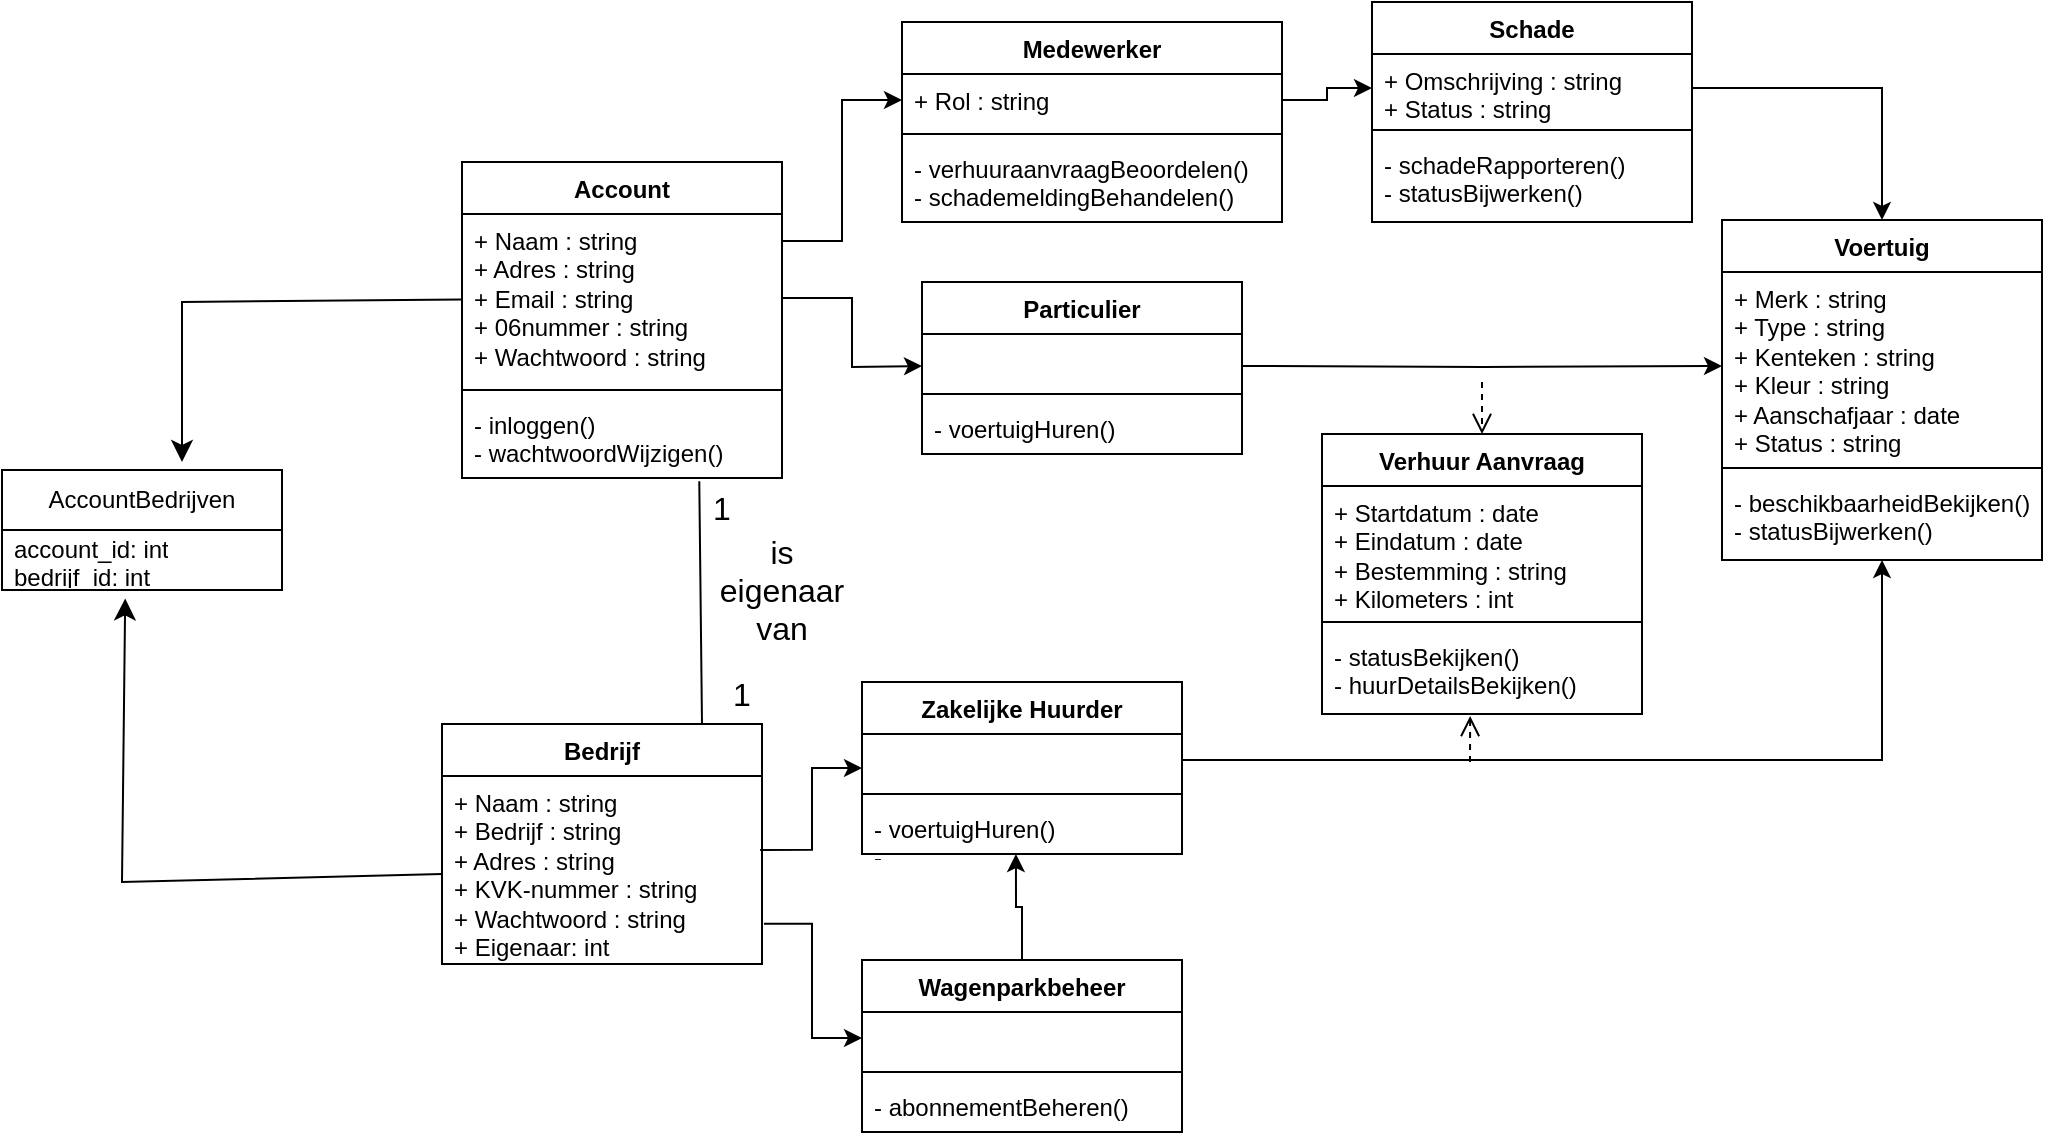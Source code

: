 <mxfile version="24.8.4">
  <diagram name="Page-1" id="v_s4sWRQ4vv6Tch7yq_D">
    <mxGraphModel dx="1859" dy="685" grid="1" gridSize="10" guides="1" tooltips="1" connect="1" arrows="1" fold="1" page="1" pageScale="1" pageWidth="850" pageHeight="1100" math="0" shadow="0">
      <root>
        <mxCell id="0" />
        <mxCell id="1" parent="0" />
        <mxCell id="xKA6z_1evjKlugJneLph-25" style="edgeStyle=orthogonalEdgeStyle;rounded=0;orthogonalLoop=1;jettySize=auto;html=1;entryX=0;entryY=0.5;entryDx=0;entryDy=0;exitX=1;exitY=0.25;exitDx=0;exitDy=0;" parent="1" source="xKA6z_1evjKlugJneLph-56" target="xKA6z_1evjKlugJneLph-81" edge="1">
          <mxGeometry relative="1" as="geometry">
            <mxPoint x="82.08" y="302.024" as="sourcePoint" />
            <mxPoint x="120" y="228" as="targetPoint" />
          </mxGeometry>
        </mxCell>
        <mxCell id="xKA6z_1evjKlugJneLph-8" value="&lt;div&gt;Bedrijf&lt;/div&gt;" style="swimlane;fontStyle=1;align=center;verticalAlign=top;childLayout=stackLayout;horizontal=1;startSize=26;horizontalStack=0;resizeParent=1;resizeParentMax=0;resizeLast=0;collapsible=1;marginBottom=0;whiteSpace=wrap;html=1;" parent="1" vertex="1">
          <mxGeometry x="-120" y="521" width="160" height="120" as="geometry" />
        </mxCell>
        <mxCell id="xKA6z_1evjKlugJneLph-9" value="+ Naam : string &lt;br&gt;+ Bedrijf : string &lt;br&gt;&lt;div&gt;+ Adres : string &lt;/div&gt;+ KVK-nummer : string &lt;br&gt;+ Wachtwoord : string &lt;div&gt;+ Eigenaar: int&lt;/div&gt;" style="text;strokeColor=none;fillColor=none;align=left;verticalAlign=top;spacingLeft=4;spacingRight=4;overflow=hidden;rotatable=0;points=[[0,0.5],[1,0.5]];portConstraint=eastwest;whiteSpace=wrap;html=1;" parent="xKA6z_1evjKlugJneLph-8" vertex="1">
          <mxGeometry y="26" width="160" height="94" as="geometry" />
        </mxCell>
        <mxCell id="xKA6z_1evjKlugJneLph-49" style="edgeStyle=orthogonalEdgeStyle;rounded=0;orthogonalLoop=1;jettySize=auto;html=1;entryX=0;entryY=0.5;entryDx=0;entryDy=0;" parent="1" target="xKA6z_1evjKlugJneLph-46" edge="1">
          <mxGeometry relative="1" as="geometry">
            <mxPoint x="280" y="342" as="sourcePoint" />
          </mxGeometry>
        </mxCell>
        <mxCell id="xKA6z_1evjKlugJneLph-30" style="edgeStyle=orthogonalEdgeStyle;rounded=0;orthogonalLoop=1;jettySize=auto;html=1;entryX=0;entryY=0.5;entryDx=0;entryDy=0;exitX=1;exitY=0.5;exitDx=0;exitDy=0;" parent="1" source="xKA6z_1evjKlugJneLph-57" edge="1">
          <mxGeometry relative="1" as="geometry">
            <mxPoint x="80" y="336.968" as="sourcePoint" />
            <mxPoint x="120" y="342" as="targetPoint" />
          </mxGeometry>
        </mxCell>
        <mxCell id="xKA6z_1evjKlugJneLph-23" value="&lt;div&gt;&lt;br&gt;&lt;/div&gt;&lt;div&gt;&lt;br&gt;&lt;/div&gt;" style="html=1;verticalAlign=bottom;endArrow=open;dashed=1;endSize=8;curved=0;rounded=0;entryX=0.5;entryY=0;entryDx=0;entryDy=0;" parent="1" target="xKA6z_1evjKlugJneLph-91" edge="1">
          <mxGeometry x="-1" y="22" relative="1" as="geometry">
            <mxPoint x="400" y="350" as="sourcePoint" />
            <mxPoint x="395" y="360" as="targetPoint" />
            <mxPoint x="-2" y="-10" as="offset" />
          </mxGeometry>
        </mxCell>
        <mxCell id="xKA6z_1evjKlugJneLph-41" style="edgeStyle=orthogonalEdgeStyle;rounded=0;orthogonalLoop=1;jettySize=auto;html=1;entryX=0;entryY=0.5;entryDx=0;entryDy=0;exitX=0.994;exitY=0.393;exitDx=0;exitDy=0;exitPerimeter=0;" parent="1" source="xKA6z_1evjKlugJneLph-9" target="xKA6z_1evjKlugJneLph-97" edge="1">
          <mxGeometry relative="1" as="geometry">
            <mxPoint x="90" y="563" as="targetPoint" />
          </mxGeometry>
        </mxCell>
        <mxCell id="xKA6z_1evjKlugJneLph-45" value="&lt;div&gt;Voertuig&lt;/div&gt;&lt;div&gt;&lt;br&gt;&lt;br&gt;&lt;/div&gt;" style="swimlane;fontStyle=1;align=center;verticalAlign=top;childLayout=stackLayout;horizontal=1;startSize=26;horizontalStack=0;resizeParent=1;resizeParentMax=0;resizeLast=0;collapsible=1;marginBottom=0;whiteSpace=wrap;html=1;" parent="1" vertex="1">
          <mxGeometry x="520" y="269" width="160" height="170" as="geometry" />
        </mxCell>
        <mxCell id="xKA6z_1evjKlugJneLph-46" value="+ Merk : string &lt;br&gt;+ Type : string &lt;br&gt;+ Kenteken : string &lt;br&gt;+ Kleur : string &lt;br&gt;+ Aanschafjaar : date &lt;br&gt;+ Status : string " style="text;strokeColor=none;fillColor=none;align=left;verticalAlign=top;spacingLeft=4;spacingRight=4;overflow=hidden;rotatable=0;points=[[0,0.5],[1,0.5]];portConstraint=eastwest;whiteSpace=wrap;html=1;" parent="xKA6z_1evjKlugJneLph-45" vertex="1">
          <mxGeometry y="26" width="160" height="94" as="geometry" />
        </mxCell>
        <mxCell id="xKA6z_1evjKlugJneLph-47" value="" style="line;strokeWidth=1;fillColor=none;align=left;verticalAlign=middle;spacingTop=-1;spacingLeft=3;spacingRight=3;rotatable=0;labelPosition=right;points=[];portConstraint=eastwest;strokeColor=inherit;" parent="xKA6z_1evjKlugJneLph-45" vertex="1">
          <mxGeometry y="120" width="160" height="8" as="geometry" />
        </mxCell>
        <mxCell id="xKA6z_1evjKlugJneLph-48" value="&lt;div&gt;- beschikbaarheidBekijken()&lt;/div&gt;&lt;div&gt;- statusBijwerken() &lt;/div&gt;" style="text;strokeColor=none;fillColor=none;align=left;verticalAlign=top;spacingLeft=4;spacingRight=4;overflow=hidden;rotatable=0;points=[[0,0.5],[1,0.5]];portConstraint=eastwest;whiteSpace=wrap;html=1;" parent="xKA6z_1evjKlugJneLph-45" vertex="1">
          <mxGeometry y="128" width="160" height="42" as="geometry" />
        </mxCell>
        <mxCell id="xKA6z_1evjKlugJneLph-56" value="Account" style="swimlane;fontStyle=1;align=center;verticalAlign=top;childLayout=stackLayout;horizontal=1;startSize=26;horizontalStack=0;resizeParent=1;resizeParentMax=0;resizeLast=0;collapsible=1;marginBottom=0;whiteSpace=wrap;html=1;" parent="1" vertex="1">
          <mxGeometry x="-110" y="240" width="160" height="158" as="geometry" />
        </mxCell>
        <mxCell id="BqF4q3o8CuuOJUzoupkD-10" style="edgeStyle=none;curved=0;rounded=0;orthogonalLoop=1;jettySize=auto;html=1;fontSize=12;startSize=8;endSize=8;" edge="1" parent="xKA6z_1evjKlugJneLph-56" source="xKA6z_1evjKlugJneLph-57">
          <mxGeometry relative="1" as="geometry">
            <mxPoint x="-140" y="150" as="targetPoint" />
            <Array as="points">
              <mxPoint x="-140" y="70" />
            </Array>
          </mxGeometry>
        </mxCell>
        <mxCell id="xKA6z_1evjKlugJneLph-57" value="+ Naam : string &lt;br&gt;+ Adres : string &lt;br&gt;+ Email : string &lt;br&gt;+ 06nummer : string &lt;br&gt;+ Wachtwoord : string " style="text;strokeColor=none;fillColor=none;align=left;verticalAlign=top;spacingLeft=4;spacingRight=4;overflow=hidden;rotatable=0;points=[[0,0.5],[1,0.5]];portConstraint=eastwest;whiteSpace=wrap;html=1;" parent="xKA6z_1evjKlugJneLph-56" vertex="1">
          <mxGeometry y="26" width="160" height="84" as="geometry" />
        </mxCell>
        <mxCell id="xKA6z_1evjKlugJneLph-58" value="" style="line;strokeWidth=1;fillColor=none;align=left;verticalAlign=middle;spacingTop=-1;spacingLeft=3;spacingRight=3;rotatable=0;labelPosition=right;points=[];portConstraint=eastwest;strokeColor=inherit;" parent="xKA6z_1evjKlugJneLph-56" vertex="1">
          <mxGeometry y="110" width="160" height="8" as="geometry" />
        </mxCell>
        <mxCell id="xKA6z_1evjKlugJneLph-59" value="&lt;div&gt;- inloggen() &lt;br&gt;&lt;/div&gt;&lt;div&gt;- wachtwoordWijzigen()&lt;/div&gt;" style="text;strokeColor=none;fillColor=none;align=left;verticalAlign=top;spacingLeft=4;spacingRight=4;overflow=hidden;rotatable=0;points=[[0,0.5],[1,0.5]];portConstraint=eastwest;whiteSpace=wrap;html=1;" parent="xKA6z_1evjKlugJneLph-56" vertex="1">
          <mxGeometry y="118" width="160" height="40" as="geometry" />
        </mxCell>
        <mxCell id="xKA6z_1evjKlugJneLph-67" value="&lt;div&gt;&lt;br&gt;&lt;/div&gt;&lt;div&gt;&lt;br&gt;&lt;/div&gt;" style="html=1;verticalAlign=bottom;endArrow=open;dashed=1;endSize=8;curved=0;rounded=0;entryX=0.463;entryY=1.024;entryDx=0;entryDy=0;entryPerimeter=0;" parent="1" target="xKA6z_1evjKlugJneLph-94" edge="1">
          <mxGeometry x="-1" y="22" relative="1" as="geometry">
            <mxPoint x="394" y="540" as="sourcePoint" />
            <mxPoint x="395" y="478" as="targetPoint" />
            <mxPoint x="-2" y="-10" as="offset" />
          </mxGeometry>
        </mxCell>
        <mxCell id="xKA6z_1evjKlugJneLph-68" value="Particulier" style="swimlane;fontStyle=1;align=center;verticalAlign=top;childLayout=stackLayout;horizontal=1;startSize=26;horizontalStack=0;resizeParent=1;resizeParentMax=0;resizeLast=0;collapsible=1;marginBottom=0;whiteSpace=wrap;html=1;" parent="1" vertex="1">
          <mxGeometry x="120" y="300" width="160" height="86" as="geometry" />
        </mxCell>
        <mxCell id="xKA6z_1evjKlugJneLph-69" value="&lt;div&gt;&lt;br&gt;&lt;/div&gt;" style="text;strokeColor=none;fillColor=none;align=left;verticalAlign=top;spacingLeft=4;spacingRight=4;overflow=hidden;rotatable=0;points=[[0,0.5],[1,0.5]];portConstraint=eastwest;whiteSpace=wrap;html=1;" parent="xKA6z_1evjKlugJneLph-68" vertex="1">
          <mxGeometry y="26" width="160" height="26" as="geometry" />
        </mxCell>
        <mxCell id="xKA6z_1evjKlugJneLph-70" value="" style="line;strokeWidth=1;fillColor=none;align=left;verticalAlign=middle;spacingTop=-1;spacingLeft=3;spacingRight=3;rotatable=0;labelPosition=right;points=[];portConstraint=eastwest;strokeColor=inherit;" parent="xKA6z_1evjKlugJneLph-68" vertex="1">
          <mxGeometry y="52" width="160" height="8" as="geometry" />
        </mxCell>
        <mxCell id="xKA6z_1evjKlugJneLph-71" value="- voertuigHuren()  " style="text;strokeColor=none;fillColor=none;align=left;verticalAlign=top;spacingLeft=4;spacingRight=4;overflow=hidden;rotatable=0;points=[[0,0.5],[1,0.5]];portConstraint=eastwest;whiteSpace=wrap;html=1;" parent="xKA6z_1evjKlugJneLph-68" vertex="1">
          <mxGeometry y="60" width="160" height="26" as="geometry" />
        </mxCell>
        <mxCell id="xKA6z_1evjKlugJneLph-80" value="Medewerker" style="swimlane;fontStyle=1;align=center;verticalAlign=top;childLayout=stackLayout;horizontal=1;startSize=26;horizontalStack=0;resizeParent=1;resizeParentMax=0;resizeLast=0;collapsible=1;marginBottom=0;whiteSpace=wrap;html=1;" parent="1" vertex="1">
          <mxGeometry x="110" y="170" width="190" height="100" as="geometry" />
        </mxCell>
        <mxCell id="xKA6z_1evjKlugJneLph-81" value="+ Rol : string" style="text;strokeColor=none;fillColor=none;align=left;verticalAlign=top;spacingLeft=4;spacingRight=4;overflow=hidden;rotatable=0;points=[[0,0.5],[1,0.5]];portConstraint=eastwest;whiteSpace=wrap;html=1;" parent="xKA6z_1evjKlugJneLph-80" vertex="1">
          <mxGeometry y="26" width="190" height="26" as="geometry" />
        </mxCell>
        <mxCell id="xKA6z_1evjKlugJneLph-82" value="" style="line;strokeWidth=1;fillColor=none;align=left;verticalAlign=middle;spacingTop=-1;spacingLeft=3;spacingRight=3;rotatable=0;labelPosition=right;points=[];portConstraint=eastwest;strokeColor=inherit;" parent="xKA6z_1evjKlugJneLph-80" vertex="1">
          <mxGeometry y="52" width="190" height="8" as="geometry" />
        </mxCell>
        <mxCell id="xKA6z_1evjKlugJneLph-83" value="&lt;div&gt;- verhuuraanvraagBeoordelen()&lt;/div&gt;&lt;div&gt;- schademeldingBehandelen()&lt;/div&gt;" style="text;strokeColor=none;fillColor=none;align=left;verticalAlign=top;spacingLeft=4;spacingRight=4;overflow=hidden;rotatable=0;points=[[0,0.5],[1,0.5]];portConstraint=eastwest;whiteSpace=wrap;html=1;" parent="xKA6z_1evjKlugJneLph-80" vertex="1">
          <mxGeometry y="60" width="190" height="40" as="geometry" />
        </mxCell>
        <mxCell id="xKA6z_1evjKlugJneLph-84" value="Schade" style="swimlane;fontStyle=1;align=center;verticalAlign=top;childLayout=stackLayout;horizontal=1;startSize=26;horizontalStack=0;resizeParent=1;resizeParentMax=0;resizeLast=0;collapsible=1;marginBottom=0;whiteSpace=wrap;html=1;" parent="1" vertex="1">
          <mxGeometry x="345" y="160" width="160" height="110" as="geometry" />
        </mxCell>
        <mxCell id="xKA6z_1evjKlugJneLph-85" value="&lt;div&gt;+ Omschrijving : string&lt;br&gt;&lt;/div&gt;&lt;div&gt;+ Status : string&lt;br&gt;&lt;/div&gt;" style="text;strokeColor=none;fillColor=none;align=left;verticalAlign=top;spacingLeft=4;spacingRight=4;overflow=hidden;rotatable=0;points=[[0,0.5],[1,0.5]];portConstraint=eastwest;whiteSpace=wrap;html=1;" parent="xKA6z_1evjKlugJneLph-84" vertex="1">
          <mxGeometry y="26" width="160" height="34" as="geometry" />
        </mxCell>
        <mxCell id="xKA6z_1evjKlugJneLph-86" value="" style="line;strokeWidth=1;fillColor=none;align=left;verticalAlign=middle;spacingTop=-1;spacingLeft=3;spacingRight=3;rotatable=0;labelPosition=right;points=[];portConstraint=eastwest;strokeColor=inherit;" parent="xKA6z_1evjKlugJneLph-84" vertex="1">
          <mxGeometry y="60" width="160" height="8" as="geometry" />
        </mxCell>
        <mxCell id="xKA6z_1evjKlugJneLph-87" value="&lt;div&gt;- schadeRapporteren()&lt;/div&gt;- statusBijwerken() " style="text;strokeColor=none;fillColor=none;align=left;verticalAlign=top;spacingLeft=4;spacingRight=4;overflow=hidden;rotatable=0;points=[[0,0.5],[1,0.5]];portConstraint=eastwest;whiteSpace=wrap;html=1;" parent="xKA6z_1evjKlugJneLph-84" vertex="1">
          <mxGeometry y="68" width="160" height="42" as="geometry" />
        </mxCell>
        <mxCell id="xKA6z_1evjKlugJneLph-89" style="edgeStyle=orthogonalEdgeStyle;rounded=0;orthogonalLoop=1;jettySize=auto;html=1;entryX=0;entryY=0.5;entryDx=0;entryDy=0;" parent="1" source="xKA6z_1evjKlugJneLph-81" target="xKA6z_1evjKlugJneLph-85" edge="1">
          <mxGeometry relative="1" as="geometry" />
        </mxCell>
        <mxCell id="xKA6z_1evjKlugJneLph-90" style="edgeStyle=orthogonalEdgeStyle;rounded=0;orthogonalLoop=1;jettySize=auto;html=1;entryX=0.5;entryY=0;entryDx=0;entryDy=0;" parent="1" source="xKA6z_1evjKlugJneLph-85" target="xKA6z_1evjKlugJneLph-45" edge="1">
          <mxGeometry relative="1" as="geometry" />
        </mxCell>
        <mxCell id="xKA6z_1evjKlugJneLph-91" value="Verhuur Aanvraag" style="swimlane;fontStyle=1;align=center;verticalAlign=top;childLayout=stackLayout;horizontal=1;startSize=26;horizontalStack=0;resizeParent=1;resizeParentMax=0;resizeLast=0;collapsible=1;marginBottom=0;whiteSpace=wrap;html=1;" parent="1" vertex="1">
          <mxGeometry x="320" y="376" width="160" height="140" as="geometry" />
        </mxCell>
        <mxCell id="xKA6z_1evjKlugJneLph-92" value="&lt;div&gt;+ Startdatum : date&lt;/div&gt;&lt;div&gt;+ Eindatum : date&lt;/div&gt;&lt;div&gt;+ Bestemming : string&lt;/div&gt;&lt;div&gt;+ Kilometers : int&lt;br&gt;&lt;/div&gt;" style="text;strokeColor=none;fillColor=none;align=left;verticalAlign=top;spacingLeft=4;spacingRight=4;overflow=hidden;rotatable=0;points=[[0,0.5],[1,0.5]];portConstraint=eastwest;whiteSpace=wrap;html=1;" parent="xKA6z_1evjKlugJneLph-91" vertex="1">
          <mxGeometry y="26" width="160" height="64" as="geometry" />
        </mxCell>
        <mxCell id="xKA6z_1evjKlugJneLph-93" value="" style="line;strokeWidth=1;fillColor=none;align=left;verticalAlign=middle;spacingTop=-1;spacingLeft=3;spacingRight=3;rotatable=0;labelPosition=right;points=[];portConstraint=eastwest;strokeColor=inherit;" parent="xKA6z_1evjKlugJneLph-91" vertex="1">
          <mxGeometry y="90" width="160" height="8" as="geometry" />
        </mxCell>
        <mxCell id="xKA6z_1evjKlugJneLph-94" value="&lt;div&gt;- statusBekijken() &lt;br&gt;&lt;/div&gt;&lt;div&gt;- huurDetailsBekijken()&lt;/div&gt;" style="text;strokeColor=none;fillColor=none;align=left;verticalAlign=top;spacingLeft=4;spacingRight=4;overflow=hidden;rotatable=0;points=[[0,0.5],[1,0.5]];portConstraint=eastwest;whiteSpace=wrap;html=1;" parent="xKA6z_1evjKlugJneLph-91" vertex="1">
          <mxGeometry y="98" width="160" height="42" as="geometry" />
        </mxCell>
        <mxCell id="xKA6z_1evjKlugJneLph-97" value="Zakelijke Huurder" style="swimlane;fontStyle=1;align=center;verticalAlign=top;childLayout=stackLayout;horizontal=1;startSize=26;horizontalStack=0;resizeParent=1;resizeParentMax=0;resizeLast=0;collapsible=1;marginBottom=0;whiteSpace=wrap;html=1;" parent="1" vertex="1">
          <mxGeometry x="90" y="500" width="160" height="86" as="geometry" />
        </mxCell>
        <mxCell id="xKA6z_1evjKlugJneLph-98" value="&lt;div&gt;&lt;br&gt;&lt;/div&gt;" style="text;strokeColor=none;fillColor=none;align=left;verticalAlign=top;spacingLeft=4;spacingRight=4;overflow=hidden;rotatable=0;points=[[0,0.5],[1,0.5]];portConstraint=eastwest;whiteSpace=wrap;html=1;" parent="xKA6z_1evjKlugJneLph-97" vertex="1">
          <mxGeometry y="26" width="160" height="26" as="geometry" />
        </mxCell>
        <mxCell id="xKA6z_1evjKlugJneLph-99" value="" style="line;strokeWidth=1;fillColor=none;align=left;verticalAlign=middle;spacingTop=-1;spacingLeft=3;spacingRight=3;rotatable=0;labelPosition=right;points=[];portConstraint=eastwest;strokeColor=inherit;" parent="xKA6z_1evjKlugJneLph-97" vertex="1">
          <mxGeometry y="52" width="160" height="8" as="geometry" />
        </mxCell>
        <mxCell id="xKA6z_1evjKlugJneLph-100" value="&lt;div&gt;- voertuigHuren() &lt;br&gt;&lt;/div&gt;&lt;div&gt;- &lt;br&gt;&lt;/div&gt;" style="text;strokeColor=none;fillColor=none;align=left;verticalAlign=top;spacingLeft=4;spacingRight=4;overflow=hidden;rotatable=0;points=[[0,0.5],[1,0.5]];portConstraint=eastwest;whiteSpace=wrap;html=1;" parent="xKA6z_1evjKlugJneLph-97" vertex="1">
          <mxGeometry y="60" width="160" height="26" as="geometry" />
        </mxCell>
        <mxCell id="xKA6z_1evjKlugJneLph-101" style="edgeStyle=orthogonalEdgeStyle;rounded=0;orthogonalLoop=1;jettySize=auto;html=1;entryX=0.5;entryY=1;entryDx=0;entryDy=0;entryPerimeter=0;" parent="1" source="xKA6z_1evjKlugJneLph-98" target="xKA6z_1evjKlugJneLph-48" edge="1">
          <mxGeometry relative="1" as="geometry" />
        </mxCell>
        <mxCell id="xKA6z_1evjKlugJneLph-102" value="Wagenparkbeheer" style="swimlane;fontStyle=1;align=center;verticalAlign=top;childLayout=stackLayout;horizontal=1;startSize=26;horizontalStack=0;resizeParent=1;resizeParentMax=0;resizeLast=0;collapsible=1;marginBottom=0;whiteSpace=wrap;html=1;" parent="1" vertex="1">
          <mxGeometry x="90" y="639" width="160" height="86" as="geometry" />
        </mxCell>
        <mxCell id="xKA6z_1evjKlugJneLph-103" value="&lt;div&gt;&lt;br&gt;&lt;/div&gt;" style="text;strokeColor=none;fillColor=none;align=left;verticalAlign=top;spacingLeft=4;spacingRight=4;overflow=hidden;rotatable=0;points=[[0,0.5],[1,0.5]];portConstraint=eastwest;whiteSpace=wrap;html=1;" parent="xKA6z_1evjKlugJneLph-102" vertex="1">
          <mxGeometry y="26" width="160" height="26" as="geometry" />
        </mxCell>
        <mxCell id="xKA6z_1evjKlugJneLph-104" value="" style="line;strokeWidth=1;fillColor=none;align=left;verticalAlign=middle;spacingTop=-1;spacingLeft=3;spacingRight=3;rotatable=0;labelPosition=right;points=[];portConstraint=eastwest;strokeColor=inherit;" parent="xKA6z_1evjKlugJneLph-102" vertex="1">
          <mxGeometry y="52" width="160" height="8" as="geometry" />
        </mxCell>
        <mxCell id="xKA6z_1evjKlugJneLph-105" value="&lt;div&gt;- abonnementBeheren() &lt;br&gt;&lt;/div&gt;&lt;div&gt;&lt;br&gt;&lt;/div&gt;" style="text;strokeColor=none;fillColor=none;align=left;verticalAlign=top;spacingLeft=4;spacingRight=4;overflow=hidden;rotatable=0;points=[[0,0.5],[1,0.5]];portConstraint=eastwest;whiteSpace=wrap;html=1;" parent="xKA6z_1evjKlugJneLph-102" vertex="1">
          <mxGeometry y="60" width="160" height="26" as="geometry" />
        </mxCell>
        <mxCell id="xKA6z_1evjKlugJneLph-106" style="edgeStyle=orthogonalEdgeStyle;rounded=0;orthogonalLoop=1;jettySize=auto;html=1;entryX=0;entryY=0.5;entryDx=0;entryDy=0;exitX=1.006;exitY=0.786;exitDx=0;exitDy=0;exitPerimeter=0;" parent="1" source="xKA6z_1evjKlugJneLph-9" target="xKA6z_1evjKlugJneLph-103" edge="1">
          <mxGeometry relative="1" as="geometry" />
        </mxCell>
        <mxCell id="xKA6z_1evjKlugJneLph-107" style="edgeStyle=orthogonalEdgeStyle;rounded=0;orthogonalLoop=1;jettySize=auto;html=1;entryX=0.481;entryY=1;entryDx=0;entryDy=0;entryPerimeter=0;" parent="1" source="xKA6z_1evjKlugJneLph-102" target="xKA6z_1evjKlugJneLph-100" edge="1">
          <mxGeometry relative="1" as="geometry" />
        </mxCell>
        <mxCell id="BqF4q3o8CuuOJUzoupkD-1" style="edgeStyle=none;curved=1;rounded=0;orthogonalLoop=1;jettySize=auto;html=1;exitX=0.25;exitY=0;exitDx=0;exitDy=0;entryX=0.179;entryY=1.04;entryDx=0;entryDy=0;entryPerimeter=0;fontSize=12;startSize=8;endSize=8;endArrow=none;endFill=0;" edge="1" parent="1">
          <mxGeometry relative="1" as="geometry">
            <mxPoint x="10" y="521" as="sourcePoint" />
            <mxPoint x="8.64" y="399.6" as="targetPoint" />
          </mxGeometry>
        </mxCell>
        <mxCell id="BqF4q3o8CuuOJUzoupkD-2" value="1" style="text;html=1;align=center;verticalAlign=middle;whiteSpace=wrap;rounded=0;fontSize=16;" vertex="1" parent="1">
          <mxGeometry x="-10" y="398" width="60" height="30" as="geometry" />
        </mxCell>
        <mxCell id="BqF4q3o8CuuOJUzoupkD-3" value="1" style="text;html=1;align=center;verticalAlign=middle;whiteSpace=wrap;rounded=0;fontSize=16;" vertex="1" parent="1">
          <mxGeometry y="491" width="60" height="30" as="geometry" />
        </mxCell>
        <mxCell id="BqF4q3o8CuuOJUzoupkD-4" value="is eigenaar van" style="text;html=1;align=center;verticalAlign=middle;whiteSpace=wrap;rounded=0;fontSize=16;" vertex="1" parent="1">
          <mxGeometry x="20" y="439" width="60" height="30" as="geometry" />
        </mxCell>
        <mxCell id="BqF4q3o8CuuOJUzoupkD-5" value="AccountBedrijven" style="swimlane;fontStyle=0;childLayout=stackLayout;horizontal=1;startSize=30;horizontalStack=0;resizeParent=1;resizeParentMax=0;resizeLast=0;collapsible=1;marginBottom=0;whiteSpace=wrap;html=1;" vertex="1" parent="1">
          <mxGeometry x="-340" y="394" width="140" height="60" as="geometry" />
        </mxCell>
        <mxCell id="BqF4q3o8CuuOJUzoupkD-6" value="account_id: int&lt;div&gt;bedrijf_id: int&lt;/div&gt;" style="text;strokeColor=none;fillColor=none;align=left;verticalAlign=middle;spacingLeft=4;spacingRight=4;overflow=hidden;points=[[0,0.5],[1,0.5]];portConstraint=eastwest;rotatable=0;whiteSpace=wrap;html=1;" vertex="1" parent="BqF4q3o8CuuOJUzoupkD-5">
          <mxGeometry y="30" width="140" height="30" as="geometry" />
        </mxCell>
        <mxCell id="BqF4q3o8CuuOJUzoupkD-11" style="edgeStyle=none;curved=0;rounded=0;orthogonalLoop=1;jettySize=auto;html=1;fontSize=12;startSize=8;endSize=8;entryX=0.44;entryY=1.14;entryDx=0;entryDy=0;entryPerimeter=0;" edge="1" parent="1" source="xKA6z_1evjKlugJneLph-9" target="BqF4q3o8CuuOJUzoupkD-6">
          <mxGeometry relative="1" as="geometry">
            <mxPoint x="-280" y="540" as="targetPoint" />
            <Array as="points">
              <mxPoint x="-280" y="600" />
            </Array>
          </mxGeometry>
        </mxCell>
      </root>
    </mxGraphModel>
  </diagram>
</mxfile>
